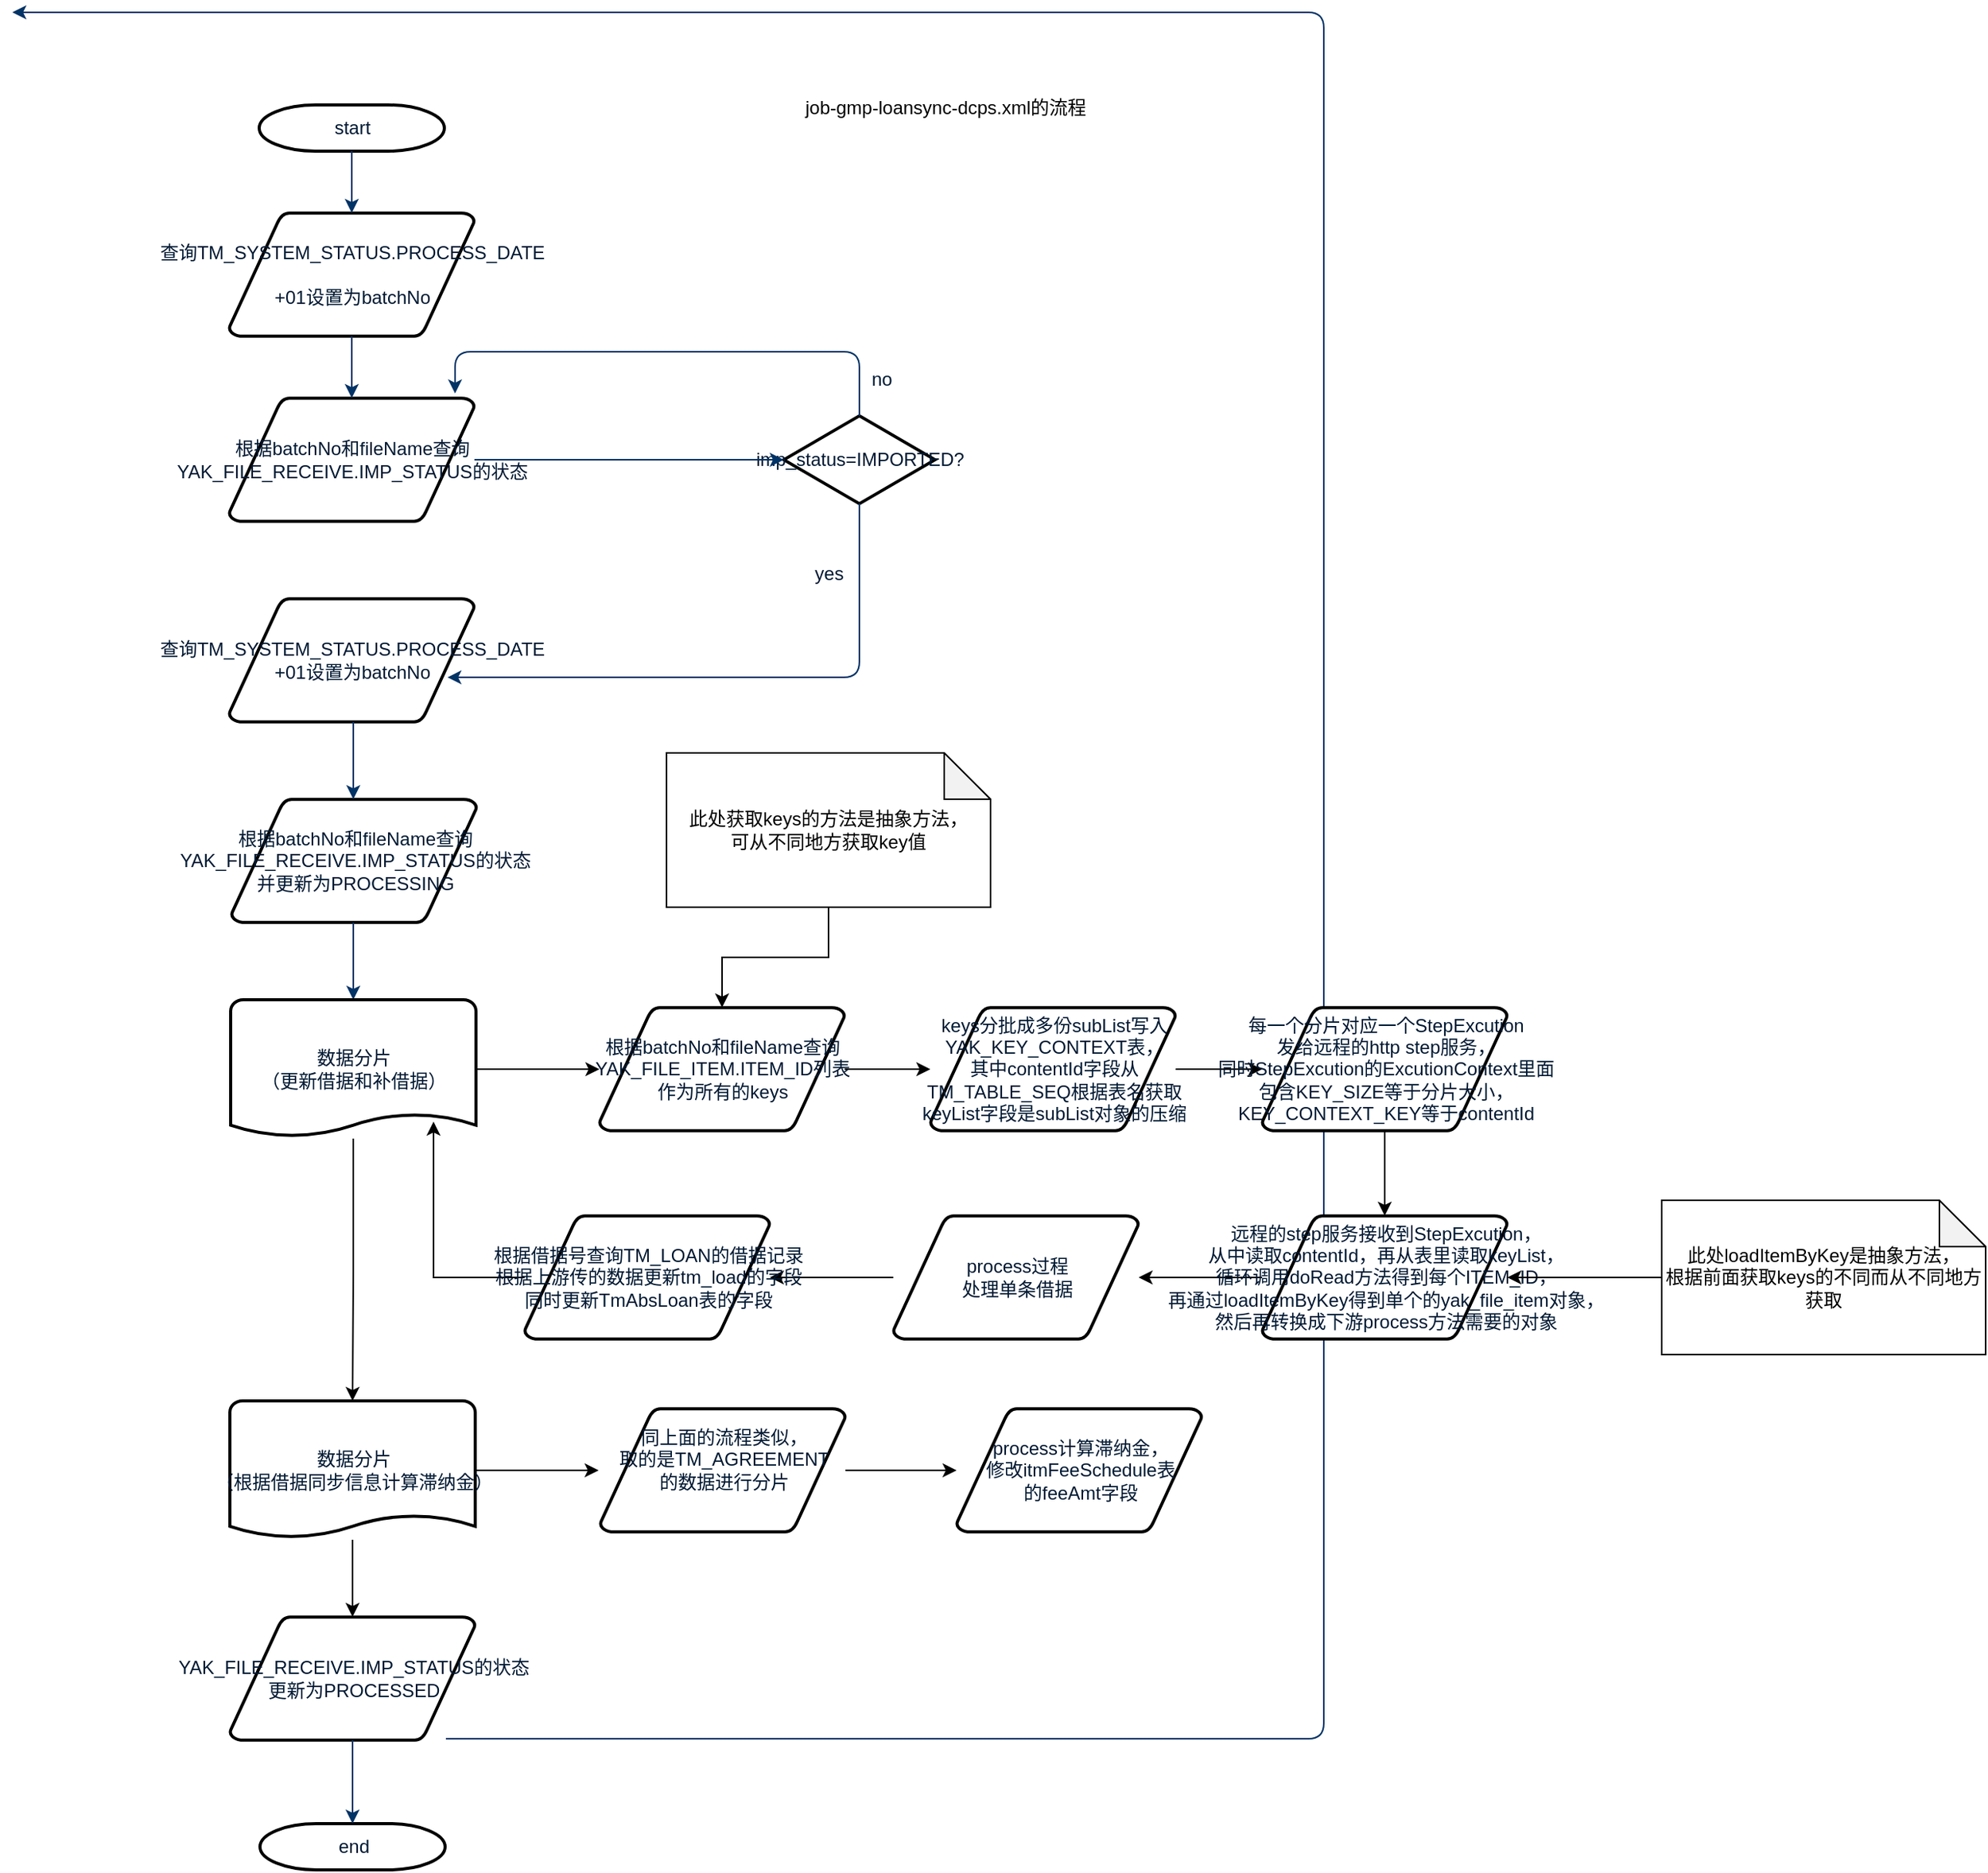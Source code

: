 <mxfile version="10.5.3" type="github"><diagram id="6a731a19-8d31-9384-78a2-239565b7b9f0" name="Page-1"><mxGraphModel dx="1393" dy="735" grid="1" gridSize="10" guides="1" tooltips="1" connect="1" arrows="1" fold="1" page="1" pageScale="1" pageWidth="1169" pageHeight="827" background="#ffffff" math="0" shadow="0"><root><mxCell id="0"/><mxCell id="1" parent="0"/><mxCell id="2" value="start" style="shape=mxgraph.flowchart.terminator;fillColor=#FFFFFF;strokeColor=#000000;strokeWidth=2;gradientColor=none;gradientDirection=north;fontColor=#001933;fontStyle=0;html=1;" parent="1" vertex="1"><mxGeometry x="260" y="60" width="120" height="30" as="geometry"/></mxCell><mxCell id="3" value="&lt;div&gt;查询TM_SYSTEM_STATUS.PROCESS_DATE&lt;/div&gt;&lt;div&gt;&lt;br&gt;+01设置为batchNo&lt;/div&gt;" style="shape=mxgraph.flowchart.data;fillColor=#FFFFFF;strokeColor=#000000;strokeWidth=2;gradientColor=none;gradientDirection=north;fontColor=#001933;fontStyle=0;html=1;" parent="1" vertex="1"><mxGeometry x="240.5" y="130" width="159" height="80" as="geometry"/></mxCell><mxCell id="4" value="&lt;div&gt;查询TM_SYSTEM_STATUS.PROCESS_DATE&lt;/div&gt;&lt;div&gt;+01设置为batchNo&lt;/div&gt;" style="shape=mxgraph.flowchart.data;fillColor=#FFFFFF;strokeColor=#000000;strokeWidth=2;gradientColor=none;gradientDirection=north;fontColor=#001933;fontStyle=0;html=1;" parent="1" vertex="1"><mxGeometry x="240.5" y="380" width="159" height="80" as="geometry"/></mxCell><mxCell id="5" value="&lt;div&gt;根据batchNo和fileName查询&lt;/div&gt;&lt;div&gt;YAK_FILE_RECEIVE.IMP_STATUS的状态&lt;/div&gt;" style="shape=mxgraph.flowchart.data;fillColor=#FFFFFF;strokeColor=#000000;strokeWidth=2;gradientColor=none;gradientDirection=north;fontColor=#001933;fontStyle=0;html=1;" parent="1" vertex="1"><mxGeometry x="240.5" y="250" width="159" height="80" as="geometry"/></mxCell><mxCell id="6" value="imp_status=IMPORTED?" style="shape=mxgraph.flowchart.decision;fillColor=#FFFFFF;strokeColor=#000000;strokeWidth=2;gradientColor=none;gradientDirection=north;fontColor=#001933;fontStyle=0;html=1;" parent="1" vertex="1"><mxGeometry x="600" y="261.5" width="98" height="57" as="geometry"/></mxCell><mxCell id="7" style="fontColor=#001933;fontStyle=1;strokeColor=#003366;strokeWidth=1;html=1;" parent="1" source="2" target="3" edge="1"><mxGeometry relative="1" as="geometry"/></mxCell><mxCell id="8" style="fontColor=#001933;fontStyle=1;strokeColor=#003366;strokeWidth=1;html=1;" parent="1" source="3" target="5" edge="1"><mxGeometry relative="1" as="geometry"/></mxCell><mxCell id="9" style="fontColor=#001933;fontStyle=1;strokeColor=#003366;strokeWidth=1;html=1;entryX=0;entryY=0.5;entryDx=0;entryDy=0;entryPerimeter=0;" parent="1" source="5" target="6" edge="1"><mxGeometry relative="1" as="geometry"><mxPoint x="610" y="281" as="targetPoint"/></mxGeometry></mxCell><mxCell id="10" value="" style="edgeStyle=elbowEdgeStyle;elbow=horizontal;exitX=0.5;exitY=0;exitPerimeter=0;fontColor=#001933;fontStyle=1;strokeColor=#003366;strokeWidth=1;html=1;exitDx=0;exitDy=0;entryX=0.921;entryY=-0.037;entryDx=0;entryDy=0;entryPerimeter=0;" parent="1" source="6" target="5" edge="1"><mxGeometry x="381" y="28.5" width="100" height="100" as="geometry"><mxPoint x="750" y="447" as="sourcePoint"/><mxPoint x="384" y="250" as="targetPoint"/><Array as="points"><mxPoint x="550" y="220"/></Array></mxGeometry></mxCell><mxCell id="11" value="no" style="text;fontColor=#001933;fontStyle=0;html=1;strokeColor=none;gradientColor=none;fillColor=none;strokeWidth=2;" parent="1" vertex="1"><mxGeometry x="655" y="224" width="40" height="26" as="geometry"/></mxCell><mxCell id="13" value="根据batchNo和fileName查询&lt;br&gt;&lt;div&gt;YAK_FILE_RECEIVE.IMP_STATUS的状态&lt;/div&gt;&lt;div&gt;并更新为PROCESSING&lt;br&gt;&lt;/div&gt;" style="shape=mxgraph.flowchart.data;fillColor=#FFFFFF;strokeColor=#000000;strokeWidth=2;gradientColor=none;gradientDirection=north;fontColor=#001933;fontStyle=0;html=1;" parent="1" vertex="1"><mxGeometry x="242" y="510" width="159" height="80" as="geometry"/></mxCell><mxCell id="14" value="yes" style="text;fontColor=#001933;fontStyle=0;html=1;strokeColor=none;gradientColor=none;fillColor=none;strokeWidth=2;align=center;" parent="1" vertex="1"><mxGeometry x="609" y="350" width="40" height="26" as="geometry"/></mxCell><mxCell id="17" value="" style="edgeStyle=elbowEdgeStyle;elbow=horizontal;fontColor=#001933;fontStyle=1;strokeColor=#003366;strokeWidth=1;html=1;" parent="1" source="4" target="13" edge="1"><mxGeometry width="100" height="100" as="geometry"><mxPoint y="100" as="sourcePoint"/><mxPoint x="100" as="targetPoint"/></mxGeometry></mxCell><mxCell id="21" value="" style="edgeStyle=elbowEdgeStyle;elbow=horizontal;entryX=0.5;entryY=0;entryPerimeter=0;fontColor=#001933;fontStyle=1;strokeColor=#003366;strokeWidth=1;html=1;entryDx=0;entryDy=0;" parent="1" source="13" target="22" edge="1"><mxGeometry width="100" height="100" as="geometry"><mxPoint y="100" as="sourcePoint"/><mxPoint x="321" y="796" as="targetPoint"/></mxGeometry></mxCell><mxCell id="JtLNryE09MKD2IAtcy90-69" value="" style="edgeStyle=orthogonalEdgeStyle;rounded=0;orthogonalLoop=1;jettySize=auto;html=1;" edge="1" parent="1" source="22" target="JtLNryE09MKD2IAtcy90-66"><mxGeometry relative="1" as="geometry"/></mxCell><mxCell id="JtLNryE09MKD2IAtcy90-91" value="" style="edgeStyle=orthogonalEdgeStyle;rounded=0;orthogonalLoop=1;jettySize=auto;html=1;" edge="1" parent="1" source="22" target="JtLNryE09MKD2IAtcy90-90"><mxGeometry relative="1" as="geometry"/></mxCell><mxCell id="22" value="&lt;div&gt;数据分片&lt;/div&gt;&lt;div&gt;（更新借据和补借据）&lt;/div&gt;" style="shape=mxgraph.flowchart.document;fillColor=#FFFFFF;strokeColor=#000000;strokeWidth=2;gradientColor=none;gradientDirection=north;fontColor=#001933;fontStyle=0;html=1;" parent="1" vertex="1"><mxGeometry x="241.5" y="640" width="159" height="90" as="geometry"/></mxCell><mxCell id="JtLNryE09MKD2IAtcy90-93" value="" style="edgeStyle=orthogonalEdgeStyle;rounded=0;orthogonalLoop=1;jettySize=auto;html=1;" edge="1" parent="1" source="JtLNryE09MKD2IAtcy90-90"><mxGeometry relative="1" as="geometry"><mxPoint x="480" y="945" as="targetPoint"/></mxGeometry></mxCell><mxCell id="JtLNryE09MKD2IAtcy90-97" value="" style="edgeStyle=orthogonalEdgeStyle;rounded=0;orthogonalLoop=1;jettySize=auto;html=1;" edge="1" parent="1" source="JtLNryE09MKD2IAtcy90-90" target="38"><mxGeometry relative="1" as="geometry"/></mxCell><mxCell id="JtLNryE09MKD2IAtcy90-90" value="&lt;div&gt;数据分片&lt;/div&gt;&lt;div&gt;（根据借据同步信息计算滞纳金）&lt;/div&gt;" style="shape=mxgraph.flowchart.document;fillColor=#FFFFFF;strokeColor=#000000;strokeWidth=2;gradientColor=none;gradientDirection=north;fontColor=#001933;fontStyle=0;html=1;" vertex="1" parent="1"><mxGeometry x="241" y="900" width="159" height="90" as="geometry"/></mxCell><mxCell id="38" value="&lt;div&gt;YAK_FILE_RECEIVE.IMP_STATUS的状态&lt;/div&gt;更新为PROCESSED" style="shape=mxgraph.flowchart.data;fillColor=#FFFFFF;strokeColor=#000000;strokeWidth=2;gradientColor=none;gradientDirection=north;fontColor=#001933;fontStyle=0;html=1;" parent="1" vertex="1"><mxGeometry x="241" y="1040" width="159" height="80" as="geometry"/></mxCell><mxCell id="40" value="end" style="shape=mxgraph.flowchart.terminator;fillColor=#FFFFFF;strokeColor=#000000;strokeWidth=2;gradientColor=none;gradientDirection=north;fontColor=#001933;fontStyle=0;html=1;" parent="1" vertex="1"><mxGeometry x="260.5" y="1174" width="120" height="30" as="geometry"/></mxCell><mxCell id="43" value="" style="edgeStyle=elbowEdgeStyle;elbow=vertical;exitX=0.5;exitY=1;exitPerimeter=0;entryX=0.5;entryY=0;entryPerimeter=0;fontColor=#001933;fontStyle=1;strokeColor=#003366;strokeWidth=1;html=1;" parent="1" source="38" target="40" edge="1"><mxGeometry x="0.5" y="-690" width="100" height="100" as="geometry"><mxPoint x="0.5" y="-590" as="sourcePoint"/><mxPoint x="100.5" y="-690" as="targetPoint"/></mxGeometry></mxCell><mxCell id="45" value="" style="edgeStyle=elbowEdgeStyle;elbow=horizontal;exitX=1;exitY=0.5;exitPerimeter=0;entryX=0.905;entryY=0.5;entryPerimeter=0;fontColor=#001933;fontStyle=1;strokeColor=#003366;strokeWidth=1;html=1;" parent="1" target="34" edge="1"><mxGeometry width="100" height="100" as="geometry"><mxPoint x="381" y="1119" as="sourcePoint"/><mxPoint x="100" as="targetPoint"/><Array as="points"><mxPoint x="950" y="1320"/></Array></mxGeometry></mxCell><mxCell id="JtLNryE09MKD2IAtcy90-55" value="job-gmp-loansync-dcps.xml的流程" style="text;html=1;resizable=0;points=[];autosize=1;align=left;verticalAlign=top;spacingTop=-4;" vertex="1" parent="1"><mxGeometry x="612" y="52" width="200" height="20" as="geometry"/></mxCell><mxCell id="JtLNryE09MKD2IAtcy90-62" value="" style="edgeStyle=elbowEdgeStyle;elbow=horizontal;fontColor=#001933;fontStyle=1;strokeColor=#003366;strokeWidth=1;html=1;exitX=0.5;exitY=1;exitDx=0;exitDy=0;exitPerimeter=0;entryX=0.89;entryY=0.638;entryDx=0;entryDy=0;entryPerimeter=0;" edge="1" parent="1" source="6" target="4"><mxGeometry width="100" height="100" as="geometry"><mxPoint x="649" y="319" as="sourcePoint"/><mxPoint x="320" y="510" as="targetPoint"/><Array as="points"><mxPoint x="649" y="460"/><mxPoint x="320" y="410"/><mxPoint x="540" y="380"/><mxPoint x="485" y="460"/></Array></mxGeometry></mxCell><mxCell id="JtLNryE09MKD2IAtcy90-68" value="" style="edgeStyle=orthogonalEdgeStyle;rounded=0;orthogonalLoop=1;jettySize=auto;html=1;" edge="1" parent="1" source="JtLNryE09MKD2IAtcy90-66" target="JtLNryE09MKD2IAtcy90-67"><mxGeometry relative="1" as="geometry"/></mxCell><mxCell id="JtLNryE09MKD2IAtcy90-66" value="根据batchNo和fileName查询&lt;br&gt;&lt;div&gt;YAK_FILE_ITEM.ITEM_ID列表&lt;br&gt;作为所有的keys&lt;br&gt;&lt;/div&gt;" style="shape=mxgraph.flowchart.data;fillColor=#FFFFFF;strokeColor=#000000;strokeWidth=2;gradientColor=none;gradientDirection=north;fontColor=#001933;fontStyle=0;html=1;" vertex="1" parent="1"><mxGeometry x="480.5" y="645" width="159" height="80" as="geometry"/></mxCell><mxCell id="JtLNryE09MKD2IAtcy90-71" value="" style="edgeStyle=orthogonalEdgeStyle;rounded=0;orthogonalLoop=1;jettySize=auto;html=1;" edge="1" parent="1" source="JtLNryE09MKD2IAtcy90-67" target="JtLNryE09MKD2IAtcy90-70"><mxGeometry relative="1" as="geometry"/></mxCell><mxCell id="JtLNryE09MKD2IAtcy90-67" value="&lt;div&gt;keys分批成多份subList写入&lt;/div&gt;&lt;div&gt;YAK_KEY_CONTEXT表，&lt;br&gt;其中contentId字段从&lt;/div&gt;&lt;div&gt;TM_TABLE_SEQ根据表名获取&lt;br&gt;keyList字段是subList对象的压缩&lt;br&gt;&lt;/div&gt;" style="shape=mxgraph.flowchart.data;fillColor=#FFFFFF;strokeColor=#000000;strokeWidth=2;gradientColor=none;gradientDirection=north;fontColor=#001933;fontStyle=0;html=1;" vertex="1" parent="1"><mxGeometry x="695" y="645" width="159" height="80" as="geometry"/></mxCell><mxCell id="JtLNryE09MKD2IAtcy90-73" value="" style="edgeStyle=orthogonalEdgeStyle;rounded=0;orthogonalLoop=1;jettySize=auto;html=1;" edge="1" parent="1" source="JtLNryE09MKD2IAtcy90-70" target="JtLNryE09MKD2IAtcy90-72"><mxGeometry relative="1" as="geometry"/></mxCell><mxCell id="JtLNryE09MKD2IAtcy90-70" value="&lt;div&gt;每一个分片对应一个StepExcution&lt;/div&gt;&lt;div&gt;发给远程的http step服务，&lt;/div&gt;&lt;div&gt;同时StepExcution的ExcutionContext里面&lt;/div&gt;&lt;div&gt;包含KEY_SIZE等于分片大小，&lt;/div&gt;&lt;div&gt;KEY_CONTEXT_KEY等于contentId&lt;br&gt;&lt;/div&gt;" style="shape=mxgraph.flowchart.data;fillColor=#FFFFFF;strokeColor=#000000;strokeWidth=2;gradientColor=none;gradientDirection=north;fontColor=#001933;fontStyle=0;html=1;" vertex="1" parent="1"><mxGeometry x="910" y="645" width="159" height="80" as="geometry"/></mxCell><mxCell id="JtLNryE09MKD2IAtcy90-83" value="" style="edgeStyle=orthogonalEdgeStyle;rounded=0;orthogonalLoop=1;jettySize=auto;html=1;" edge="1" parent="1" source="JtLNryE09MKD2IAtcy90-72" target="JtLNryE09MKD2IAtcy90-82"><mxGeometry relative="1" as="geometry"/></mxCell><mxCell id="JtLNryE09MKD2IAtcy90-72" value="远程的step服务接收到StepExcution，&lt;br&gt;从中读取contentId，再从表里读取keyList，&lt;br&gt;&lt;div&gt;循环调用doRead方法得到每个ITEM_ID，&lt;/div&gt;&lt;div&gt;再通过loadItemByKey得到单个的yak_file_item对象，&lt;br&gt;然后再转换成下游process方法需要的对象&lt;br&gt;&lt;/div&gt;" style="shape=mxgraph.flowchart.data;fillColor=#FFFFFF;strokeColor=#000000;strokeWidth=2;gradientColor=none;gradientDirection=north;fontColor=#001933;fontStyle=0;html=1;" vertex="1" parent="1"><mxGeometry x="910" y="780" width="159" height="80" as="geometry"/></mxCell><mxCell id="JtLNryE09MKD2IAtcy90-85" value="" style="edgeStyle=orthogonalEdgeStyle;rounded=0;orthogonalLoop=1;jettySize=auto;html=1;" edge="1" parent="1" source="JtLNryE09MKD2IAtcy90-82" target="JtLNryE09MKD2IAtcy90-84"><mxGeometry relative="1" as="geometry"/></mxCell><mxCell id="JtLNryE09MKD2IAtcy90-82" value="&lt;div&gt;process过程&lt;/div&gt;&lt;div&gt;处理单条借据&lt;/div&gt;" style="shape=mxgraph.flowchart.data;fillColor=#FFFFFF;strokeColor=#000000;strokeWidth=2;gradientColor=none;gradientDirection=north;fontColor=#001933;fontStyle=0;html=1;" vertex="1" parent="1"><mxGeometry x="671" y="780" width="159" height="80" as="geometry"/></mxCell><mxCell id="JtLNryE09MKD2IAtcy90-88" value="" style="edgeStyle=orthogonalEdgeStyle;rounded=0;orthogonalLoop=1;jettySize=auto;html=1;entryX=0.827;entryY=0.878;entryDx=0;entryDy=0;entryPerimeter=0;" edge="1" parent="1" source="JtLNryE09MKD2IAtcy90-84" target="22"><mxGeometry relative="1" as="geometry"/></mxCell><mxCell id="JtLNryE09MKD2IAtcy90-84" value="&lt;div&gt;根据借据号查询TM_LOAN的借据记录&lt;/div&gt;&lt;div&gt;根据上游传的数据更新tm_load的字段&lt;/div&gt;&lt;div&gt;同时更新TmAbsLoan表的字段&lt;br&gt;&lt;/div&gt;" style="shape=mxgraph.flowchart.data;fillColor=#FFFFFF;strokeColor=#000000;strokeWidth=2;gradientColor=none;gradientDirection=north;fontColor=#001933;fontStyle=0;html=1;" vertex="1" parent="1"><mxGeometry x="432" y="780" width="159" height="80" as="geometry"/></mxCell><mxCell id="JtLNryE09MKD2IAtcy90-75" value="" style="edgeStyle=orthogonalEdgeStyle;rounded=0;orthogonalLoop=1;jettySize=auto;html=1;" edge="1" parent="1" source="JtLNryE09MKD2IAtcy90-74" target="JtLNryE09MKD2IAtcy90-66"><mxGeometry relative="1" as="geometry"/></mxCell><mxCell id="JtLNryE09MKD2IAtcy90-74" value="此处获取keys的方法是抽象方法，&lt;br&gt;可从不同地方获取key值" style="shape=note;whiteSpace=wrap;html=1;backgroundOutline=1;darkOpacity=0.05;" vertex="1" parent="1"><mxGeometry x="524" y="480" width="210" height="100" as="geometry"/></mxCell><mxCell id="JtLNryE09MKD2IAtcy90-78" value="" style="edgeStyle=orthogonalEdgeStyle;rounded=0;orthogonalLoop=1;jettySize=auto;html=1;" edge="1" parent="1" source="JtLNryE09MKD2IAtcy90-76" target="JtLNryE09MKD2IAtcy90-72"><mxGeometry relative="1" as="geometry"><mxPoint x="1120" y="820" as="targetPoint"/></mxGeometry></mxCell><mxCell id="JtLNryE09MKD2IAtcy90-76" value="此处loadItemByKey是抽象方法，&lt;br&gt;根据前面获取keys的不同而从不同地方获取" style="shape=note;whiteSpace=wrap;html=1;backgroundOutline=1;darkOpacity=0.05;" vertex="1" parent="1"><mxGeometry x="1169" y="770" width="210" height="100" as="geometry"/></mxCell><mxCell id="JtLNryE09MKD2IAtcy90-96" value="" style="edgeStyle=orthogonalEdgeStyle;rounded=0;orthogonalLoop=1;jettySize=auto;html=1;" edge="1" parent="1" source="JtLNryE09MKD2IAtcy90-94" target="JtLNryE09MKD2IAtcy90-95"><mxGeometry relative="1" as="geometry"/></mxCell><mxCell id="JtLNryE09MKD2IAtcy90-94" value="&lt;div&gt;同上面的流程类似，&lt;/div&gt;&lt;div&gt;取的是TM_AGREEMENT&lt;/div&gt;&lt;div&gt;的数据进行分片&lt;/div&gt;&lt;div&gt;&lt;br&gt;&lt;/div&gt;" style="shape=mxgraph.flowchart.data;fillColor=#FFFFFF;strokeColor=#000000;strokeWidth=2;gradientColor=none;gradientDirection=north;fontColor=#001933;fontStyle=0;html=1;" vertex="1" parent="1"><mxGeometry x="481" y="905" width="159" height="80" as="geometry"/></mxCell><mxCell id="JtLNryE09MKD2IAtcy90-95" value="&lt;div&gt;process计算滞纳金，&lt;/div&gt;&lt;div&gt;修改itmFeeSchedule表&lt;/div&gt;&lt;div&gt;的feeAmt字段&lt;/div&gt;" style="shape=mxgraph.flowchart.data;fillColor=#FFFFFF;strokeColor=#000000;strokeWidth=2;gradientColor=none;gradientDirection=north;fontColor=#001933;fontStyle=0;html=1;" vertex="1" parent="1"><mxGeometry x="712" y="905" width="159" height="80" as="geometry"/></mxCell></root></mxGraphModel></diagram></mxfile>